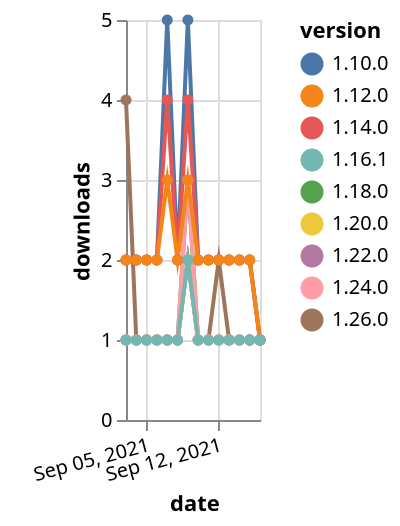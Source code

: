 {"$schema": "https://vega.github.io/schema/vega-lite/v5.json", "description": "A simple bar chart with embedded data.", "data": {"values": [{"date": "2021-09-03", "total": 324, "delta": 1, "version": "1.18.0"}, {"date": "2021-09-04", "total": 325, "delta": 1, "version": "1.18.0"}, {"date": "2021-09-05", "total": 326, "delta": 1, "version": "1.18.0"}, {"date": "2021-09-06", "total": 327, "delta": 1, "version": "1.18.0"}, {"date": "2021-09-07", "total": 328, "delta": 1, "version": "1.18.0"}, {"date": "2021-09-08", "total": 329, "delta": 1, "version": "1.18.0"}, {"date": "2021-09-09", "total": 332, "delta": 3, "version": "1.18.0"}, {"date": "2021-09-10", "total": 333, "delta": 1, "version": "1.18.0"}, {"date": "2021-09-11", "total": 334, "delta": 1, "version": "1.18.0"}, {"date": "2021-09-12", "total": 335, "delta": 1, "version": "1.18.0"}, {"date": "2021-09-13", "total": 336, "delta": 1, "version": "1.18.0"}, {"date": "2021-09-14", "total": 337, "delta": 1, "version": "1.18.0"}, {"date": "2021-09-15", "total": 338, "delta": 1, "version": "1.18.0"}, {"date": "2021-09-16", "total": 339, "delta": 1, "version": "1.18.0"}, {"date": "2021-09-03", "total": 162, "delta": 1, "version": "1.22.0"}, {"date": "2021-09-04", "total": 163, "delta": 1, "version": "1.22.0"}, {"date": "2021-09-05", "total": 164, "delta": 1, "version": "1.22.0"}, {"date": "2021-09-06", "total": 165, "delta": 1, "version": "1.22.0"}, {"date": "2021-09-07", "total": 166, "delta": 1, "version": "1.22.0"}, {"date": "2021-09-08", "total": 167, "delta": 1, "version": "1.22.0"}, {"date": "2021-09-09", "total": 169, "delta": 2, "version": "1.22.0"}, {"date": "2021-09-10", "total": 170, "delta": 1, "version": "1.22.0"}, {"date": "2021-09-11", "total": 171, "delta": 1, "version": "1.22.0"}, {"date": "2021-09-12", "total": 172, "delta": 1, "version": "1.22.0"}, {"date": "2021-09-13", "total": 173, "delta": 1, "version": "1.22.0"}, {"date": "2021-09-14", "total": 174, "delta": 1, "version": "1.22.0"}, {"date": "2021-09-15", "total": 175, "delta": 1, "version": "1.22.0"}, {"date": "2021-09-16", "total": 176, "delta": 1, "version": "1.22.0"}, {"date": "2021-09-03", "total": 3256, "delta": 2, "version": "1.10.0"}, {"date": "2021-09-04", "total": 3258, "delta": 2, "version": "1.10.0"}, {"date": "2021-09-05", "total": 3260, "delta": 2, "version": "1.10.0"}, {"date": "2021-09-06", "total": 3262, "delta": 2, "version": "1.10.0"}, {"date": "2021-09-07", "total": 3267, "delta": 5, "version": "1.10.0"}, {"date": "2021-09-08", "total": 3269, "delta": 2, "version": "1.10.0"}, {"date": "2021-09-09", "total": 3274, "delta": 5, "version": "1.10.0"}, {"date": "2021-09-10", "total": 3276, "delta": 2, "version": "1.10.0"}, {"date": "2021-09-11", "total": 3278, "delta": 2, "version": "1.10.0"}, {"date": "2021-09-12", "total": 3280, "delta": 2, "version": "1.10.0"}, {"date": "2021-09-13", "total": 3282, "delta": 2, "version": "1.10.0"}, {"date": "2021-09-14", "total": 3284, "delta": 2, "version": "1.10.0"}, {"date": "2021-09-15", "total": 3286, "delta": 2, "version": "1.10.0"}, {"date": "2021-09-16", "total": 3287, "delta": 1, "version": "1.10.0"}, {"date": "2021-09-03", "total": 123, "delta": 4, "version": "1.26.0"}, {"date": "2021-09-04", "total": 124, "delta": 1, "version": "1.26.0"}, {"date": "2021-09-05", "total": 125, "delta": 1, "version": "1.26.0"}, {"date": "2021-09-06", "total": 126, "delta": 1, "version": "1.26.0"}, {"date": "2021-09-07", "total": 127, "delta": 1, "version": "1.26.0"}, {"date": "2021-09-08", "total": 128, "delta": 1, "version": "1.26.0"}, {"date": "2021-09-09", "total": 130, "delta": 2, "version": "1.26.0"}, {"date": "2021-09-10", "total": 131, "delta": 1, "version": "1.26.0"}, {"date": "2021-09-11", "total": 132, "delta": 1, "version": "1.26.0"}, {"date": "2021-09-12", "total": 134, "delta": 2, "version": "1.26.0"}, {"date": "2021-09-13", "total": 135, "delta": 1, "version": "1.26.0"}, {"date": "2021-09-14", "total": 136, "delta": 1, "version": "1.26.0"}, {"date": "2021-09-15", "total": 137, "delta": 1, "version": "1.26.0"}, {"date": "2021-09-16", "total": 138, "delta": 1, "version": "1.26.0"}, {"date": "2021-09-03", "total": 184, "delta": 1, "version": "1.20.0"}, {"date": "2021-09-04", "total": 185, "delta": 1, "version": "1.20.0"}, {"date": "2021-09-05", "total": 186, "delta": 1, "version": "1.20.0"}, {"date": "2021-09-06", "total": 187, "delta": 1, "version": "1.20.0"}, {"date": "2021-09-07", "total": 188, "delta": 1, "version": "1.20.0"}, {"date": "2021-09-08", "total": 189, "delta": 1, "version": "1.20.0"}, {"date": "2021-09-09", "total": 191, "delta": 2, "version": "1.20.0"}, {"date": "2021-09-10", "total": 192, "delta": 1, "version": "1.20.0"}, {"date": "2021-09-11", "total": 193, "delta": 1, "version": "1.20.0"}, {"date": "2021-09-12", "total": 194, "delta": 1, "version": "1.20.0"}, {"date": "2021-09-13", "total": 195, "delta": 1, "version": "1.20.0"}, {"date": "2021-09-14", "total": 196, "delta": 1, "version": "1.20.0"}, {"date": "2021-09-15", "total": 197, "delta": 1, "version": "1.20.0"}, {"date": "2021-09-16", "total": 198, "delta": 1, "version": "1.20.0"}, {"date": "2021-09-03", "total": 172, "delta": 1, "version": "1.24.0"}, {"date": "2021-09-04", "total": 173, "delta": 1, "version": "1.24.0"}, {"date": "2021-09-05", "total": 174, "delta": 1, "version": "1.24.0"}, {"date": "2021-09-06", "total": 175, "delta": 1, "version": "1.24.0"}, {"date": "2021-09-07", "total": 176, "delta": 1, "version": "1.24.0"}, {"date": "2021-09-08", "total": 177, "delta": 1, "version": "1.24.0"}, {"date": "2021-09-09", "total": 180, "delta": 3, "version": "1.24.0"}, {"date": "2021-09-10", "total": 181, "delta": 1, "version": "1.24.0"}, {"date": "2021-09-11", "total": 182, "delta": 1, "version": "1.24.0"}, {"date": "2021-09-12", "total": 183, "delta": 1, "version": "1.24.0"}, {"date": "2021-09-13", "total": 184, "delta": 1, "version": "1.24.0"}, {"date": "2021-09-14", "total": 185, "delta": 1, "version": "1.24.0"}, {"date": "2021-09-15", "total": 186, "delta": 1, "version": "1.24.0"}, {"date": "2021-09-16", "total": 187, "delta": 1, "version": "1.24.0"}, {"date": "2021-09-03", "total": 2504, "delta": 2, "version": "1.14.0"}, {"date": "2021-09-04", "total": 2506, "delta": 2, "version": "1.14.0"}, {"date": "2021-09-05", "total": 2508, "delta": 2, "version": "1.14.0"}, {"date": "2021-09-06", "total": 2510, "delta": 2, "version": "1.14.0"}, {"date": "2021-09-07", "total": 2514, "delta": 4, "version": "1.14.0"}, {"date": "2021-09-08", "total": 2516, "delta": 2, "version": "1.14.0"}, {"date": "2021-09-09", "total": 2520, "delta": 4, "version": "1.14.0"}, {"date": "2021-09-10", "total": 2522, "delta": 2, "version": "1.14.0"}, {"date": "2021-09-11", "total": 2524, "delta": 2, "version": "1.14.0"}, {"date": "2021-09-12", "total": 2526, "delta": 2, "version": "1.14.0"}, {"date": "2021-09-13", "total": 2528, "delta": 2, "version": "1.14.0"}, {"date": "2021-09-14", "total": 2530, "delta": 2, "version": "1.14.0"}, {"date": "2021-09-15", "total": 2532, "delta": 2, "version": "1.14.0"}, {"date": "2021-09-16", "total": 2533, "delta": 1, "version": "1.14.0"}, {"date": "2021-09-03", "total": 2614, "delta": 2, "version": "1.12.0"}, {"date": "2021-09-04", "total": 2616, "delta": 2, "version": "1.12.0"}, {"date": "2021-09-05", "total": 2618, "delta": 2, "version": "1.12.0"}, {"date": "2021-09-06", "total": 2620, "delta": 2, "version": "1.12.0"}, {"date": "2021-09-07", "total": 2623, "delta": 3, "version": "1.12.0"}, {"date": "2021-09-08", "total": 2625, "delta": 2, "version": "1.12.0"}, {"date": "2021-09-09", "total": 2628, "delta": 3, "version": "1.12.0"}, {"date": "2021-09-10", "total": 2630, "delta": 2, "version": "1.12.0"}, {"date": "2021-09-11", "total": 2632, "delta": 2, "version": "1.12.0"}, {"date": "2021-09-12", "total": 2634, "delta": 2, "version": "1.12.0"}, {"date": "2021-09-13", "total": 2636, "delta": 2, "version": "1.12.0"}, {"date": "2021-09-14", "total": 2638, "delta": 2, "version": "1.12.0"}, {"date": "2021-09-15", "total": 2640, "delta": 2, "version": "1.12.0"}, {"date": "2021-09-16", "total": 2641, "delta": 1, "version": "1.12.0"}, {"date": "2021-09-03", "total": 231, "delta": 1, "version": "1.16.1"}, {"date": "2021-09-04", "total": 232, "delta": 1, "version": "1.16.1"}, {"date": "2021-09-05", "total": 233, "delta": 1, "version": "1.16.1"}, {"date": "2021-09-06", "total": 234, "delta": 1, "version": "1.16.1"}, {"date": "2021-09-07", "total": 235, "delta": 1, "version": "1.16.1"}, {"date": "2021-09-08", "total": 236, "delta": 1, "version": "1.16.1"}, {"date": "2021-09-09", "total": 238, "delta": 2, "version": "1.16.1"}, {"date": "2021-09-10", "total": 239, "delta": 1, "version": "1.16.1"}, {"date": "2021-09-11", "total": 240, "delta": 1, "version": "1.16.1"}, {"date": "2021-09-12", "total": 241, "delta": 1, "version": "1.16.1"}, {"date": "2021-09-13", "total": 242, "delta": 1, "version": "1.16.1"}, {"date": "2021-09-14", "total": 243, "delta": 1, "version": "1.16.1"}, {"date": "2021-09-15", "total": 244, "delta": 1, "version": "1.16.1"}, {"date": "2021-09-16", "total": 245, "delta": 1, "version": "1.16.1"}]}, "width": "container", "mark": {"type": "line", "point": {"filled": true}}, "encoding": {"x": {"field": "date", "type": "temporal", "timeUnit": "yearmonthdate", "title": "date", "axis": {"labelAngle": -15}}, "y": {"field": "delta", "type": "quantitative", "title": "downloads"}, "color": {"field": "version", "type": "nominal"}, "tooltip": {"field": "delta"}}}